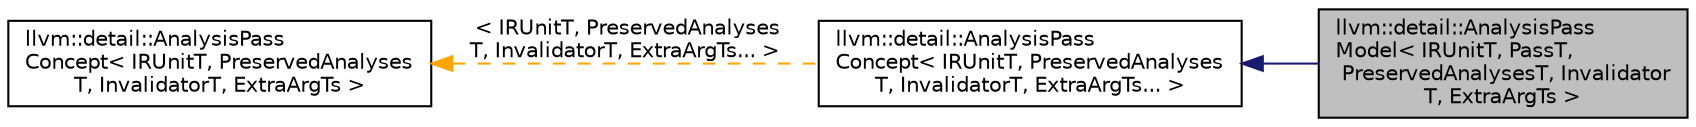 digraph "llvm::detail::AnalysisPassModel&lt; IRUnitT, PassT, PreservedAnalysesT, InvalidatorT, ExtraArgTs &gt;"
{
 // LATEX_PDF_SIZE
  bgcolor="transparent";
  edge [fontname="Helvetica",fontsize="10",labelfontname="Helvetica",labelfontsize="10"];
  node [fontname="Helvetica",fontsize="10",shape=record];
  rankdir="LR";
  Node1 [label="llvm::detail::AnalysisPass\lModel\< IRUnitT, PassT,\l PreservedAnalysesT, Invalidator\lT, ExtraArgTs \>",height=0.2,width=0.4,color="black", fillcolor="grey75", style="filled", fontcolor="black",tooltip="Wrapper to model the analysis pass concept."];
  Node2 -> Node1 [dir="back",color="midnightblue",fontsize="10",style="solid",fontname="Helvetica"];
  Node2 [label="llvm::detail::AnalysisPass\lConcept\< IRUnitT, PreservedAnalyses\lT, InvalidatorT, ExtraArgTs... \>",height=0.2,width=0.4,color="black",URL="$structllvm_1_1detail_1_1AnalysisPassConcept.html",tooltip=" "];
  Node3 -> Node2 [dir="back",color="orange",fontsize="10",style="dashed",label=" \< IRUnitT, PreservedAnalyses\lT, InvalidatorT, ExtraArgTs... \>" ,fontname="Helvetica"];
  Node3 [label="llvm::detail::AnalysisPass\lConcept\< IRUnitT, PreservedAnalyses\lT, InvalidatorT, ExtraArgTs \>",height=0.2,width=0.4,color="black",URL="$structllvm_1_1detail_1_1AnalysisPassConcept.html",tooltip="Abstract concept of an analysis pass."];
}
